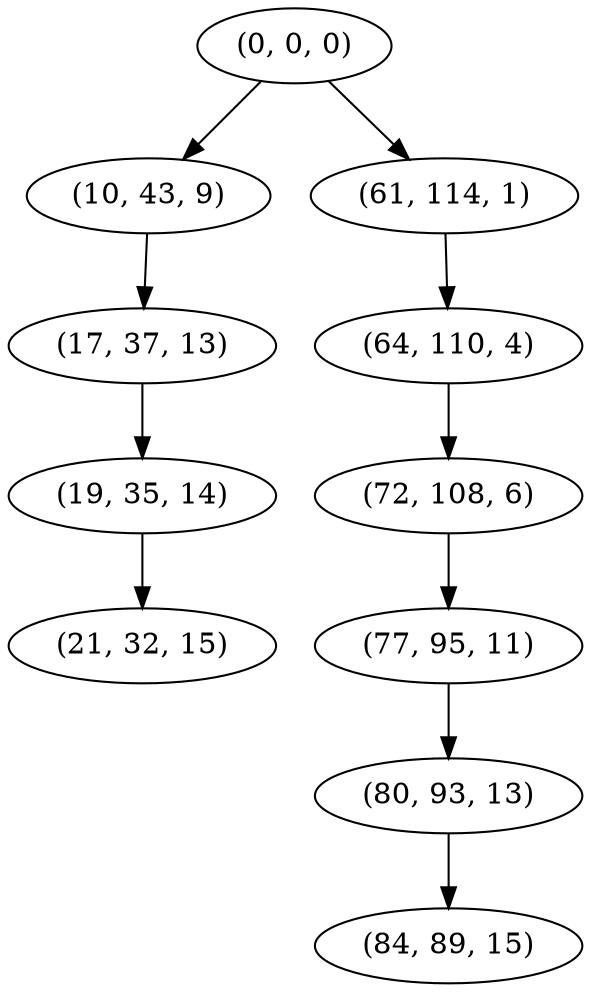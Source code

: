 digraph tree {
    "(0, 0, 0)";
    "(10, 43, 9)";
    "(17, 37, 13)";
    "(19, 35, 14)";
    "(21, 32, 15)";
    "(61, 114, 1)";
    "(64, 110, 4)";
    "(72, 108, 6)";
    "(77, 95, 11)";
    "(80, 93, 13)";
    "(84, 89, 15)";
    "(0, 0, 0)" -> "(10, 43, 9)";
    "(0, 0, 0)" -> "(61, 114, 1)";
    "(10, 43, 9)" -> "(17, 37, 13)";
    "(17, 37, 13)" -> "(19, 35, 14)";
    "(19, 35, 14)" -> "(21, 32, 15)";
    "(61, 114, 1)" -> "(64, 110, 4)";
    "(64, 110, 4)" -> "(72, 108, 6)";
    "(72, 108, 6)" -> "(77, 95, 11)";
    "(77, 95, 11)" -> "(80, 93, 13)";
    "(80, 93, 13)" -> "(84, 89, 15)";
}
